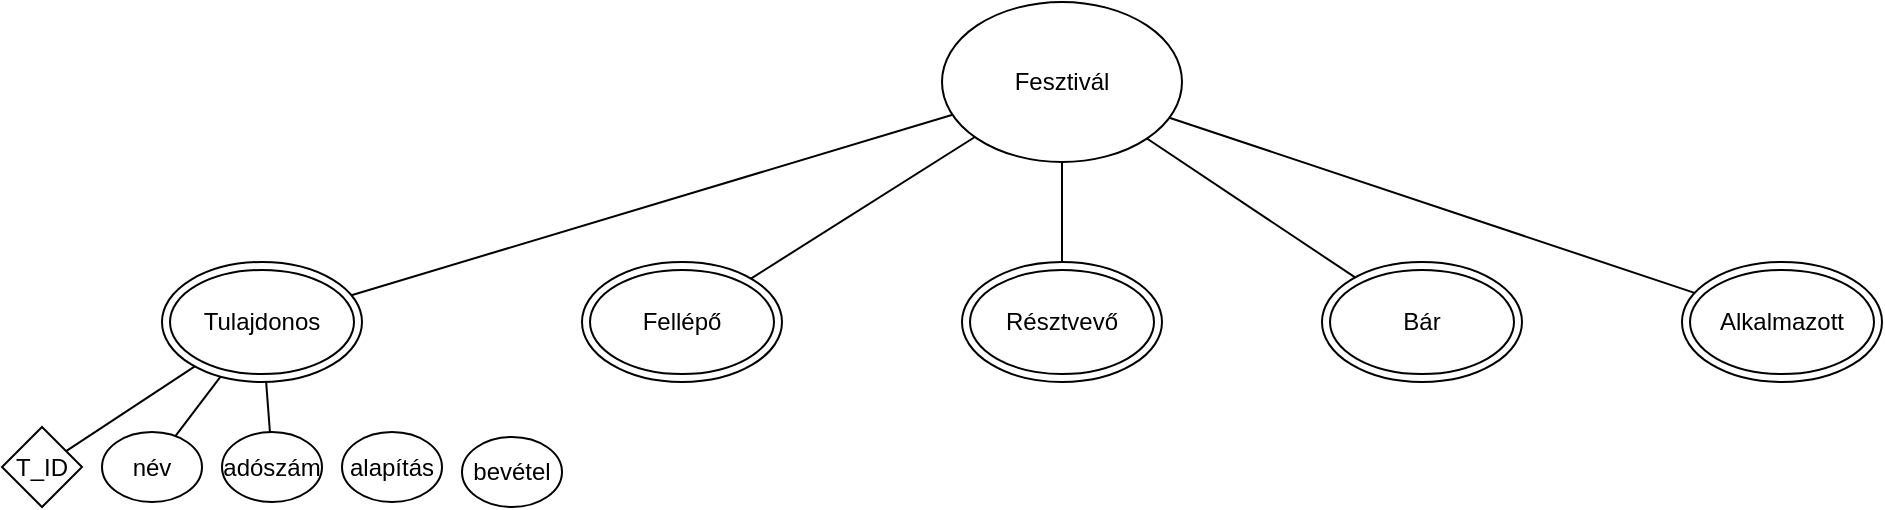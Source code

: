 <mxfile version="22.0.4" type="device">
  <diagram name="Page-1" id="h-yLGayiNAj8bD5q3iM7">
    <mxGraphModel dx="668" dy="463" grid="1" gridSize="10" guides="1" tooltips="1" connect="1" arrows="1" fold="1" page="1" pageScale="1" pageWidth="850" pageHeight="1100" math="0" shadow="0">
      <root>
        <mxCell id="0" />
        <mxCell id="1" parent="0" />
        <mxCell id="t3Z1-2oYZb_jNFtMePi--1" value="Fesztivál" style="ellipse;whiteSpace=wrap;html=1;" vertex="1" parent="1">
          <mxGeometry x="470" y="20" width="120" height="80" as="geometry" />
        </mxCell>
        <mxCell id="t3Z1-2oYZb_jNFtMePi--2" value="Résztvevő" style="ellipse;shape=doubleEllipse;whiteSpace=wrap;html=1;" vertex="1" parent="1">
          <mxGeometry x="480" y="150" width="100" height="60" as="geometry" />
        </mxCell>
        <mxCell id="t3Z1-2oYZb_jNFtMePi--3" value="Fellépő" style="ellipse;shape=doubleEllipse;whiteSpace=wrap;html=1;" vertex="1" parent="1">
          <mxGeometry x="290" y="150" width="100" height="60" as="geometry" />
        </mxCell>
        <mxCell id="t3Z1-2oYZb_jNFtMePi--4" value="Bár" style="ellipse;shape=doubleEllipse;whiteSpace=wrap;html=1;" vertex="1" parent="1">
          <mxGeometry x="660" y="150" width="100" height="60" as="geometry" />
        </mxCell>
        <mxCell id="t3Z1-2oYZb_jNFtMePi--5" value="Tulajdonos" style="ellipse;shape=doubleEllipse;whiteSpace=wrap;html=1;" vertex="1" parent="1">
          <mxGeometry x="80" y="150" width="100" height="60" as="geometry" />
        </mxCell>
        <mxCell id="t3Z1-2oYZb_jNFtMePi--6" value="Alkalmazott" style="ellipse;shape=doubleEllipse;whiteSpace=wrap;html=1;" vertex="1" parent="1">
          <mxGeometry x="840" y="150" width="100" height="60" as="geometry" />
        </mxCell>
        <mxCell id="t3Z1-2oYZb_jNFtMePi--7" value="" style="endArrow=none;html=1;rounded=0;" edge="1" parent="1" source="t3Z1-2oYZb_jNFtMePi--5" target="t3Z1-2oYZb_jNFtMePi--1">
          <mxGeometry width="50" height="50" relative="1" as="geometry">
            <mxPoint x="500" y="420" as="sourcePoint" />
            <mxPoint x="550" y="370" as="targetPoint" />
          </mxGeometry>
        </mxCell>
        <mxCell id="t3Z1-2oYZb_jNFtMePi--9" value="" style="endArrow=none;html=1;rounded=0;" edge="1" parent="1" source="t3Z1-2oYZb_jNFtMePi--3" target="t3Z1-2oYZb_jNFtMePi--1">
          <mxGeometry width="50" height="50" relative="1" as="geometry">
            <mxPoint x="500" y="420" as="sourcePoint" />
            <mxPoint x="550" y="370" as="targetPoint" />
          </mxGeometry>
        </mxCell>
        <mxCell id="t3Z1-2oYZb_jNFtMePi--10" value="" style="endArrow=none;html=1;rounded=0;" edge="1" parent="1" source="t3Z1-2oYZb_jNFtMePi--2" target="t3Z1-2oYZb_jNFtMePi--1">
          <mxGeometry width="50" height="50" relative="1" as="geometry">
            <mxPoint x="500" y="420" as="sourcePoint" />
            <mxPoint x="550" y="370" as="targetPoint" />
          </mxGeometry>
        </mxCell>
        <mxCell id="t3Z1-2oYZb_jNFtMePi--11" value="" style="endArrow=none;html=1;rounded=0;" edge="1" parent="1" source="t3Z1-2oYZb_jNFtMePi--1" target="t3Z1-2oYZb_jNFtMePi--4">
          <mxGeometry width="50" height="50" relative="1" as="geometry">
            <mxPoint x="500" y="420" as="sourcePoint" />
            <mxPoint x="550" y="370" as="targetPoint" />
          </mxGeometry>
        </mxCell>
        <mxCell id="t3Z1-2oYZb_jNFtMePi--12" value="" style="endArrow=none;html=1;rounded=0;" edge="1" parent="1" source="t3Z1-2oYZb_jNFtMePi--1" target="t3Z1-2oYZb_jNFtMePi--6">
          <mxGeometry width="50" height="50" relative="1" as="geometry">
            <mxPoint x="500" y="420" as="sourcePoint" />
            <mxPoint x="550" y="370" as="targetPoint" />
          </mxGeometry>
        </mxCell>
        <mxCell id="t3Z1-2oYZb_jNFtMePi--13" value="T_ID" style="rhombus;whiteSpace=wrap;html=1;" vertex="1" parent="1">
          <mxGeometry y="232.5" width="40" height="40" as="geometry" />
        </mxCell>
        <mxCell id="t3Z1-2oYZb_jNFtMePi--17" value="alapítás" style="ellipse;whiteSpace=wrap;html=1;" vertex="1" parent="1">
          <mxGeometry x="170" y="235" width="50" height="35" as="geometry" />
        </mxCell>
        <mxCell id="t3Z1-2oYZb_jNFtMePi--18" value="adószám" style="ellipse;whiteSpace=wrap;html=1;" vertex="1" parent="1">
          <mxGeometry x="110" y="235" width="50" height="35" as="geometry" />
        </mxCell>
        <mxCell id="t3Z1-2oYZb_jNFtMePi--19" value="név" style="ellipse;whiteSpace=wrap;html=1;" vertex="1" parent="1">
          <mxGeometry x="50" y="235" width="50" height="35" as="geometry" />
        </mxCell>
        <mxCell id="t3Z1-2oYZb_jNFtMePi--21" value="bevétel" style="ellipse;whiteSpace=wrap;html=1;" vertex="1" parent="1">
          <mxGeometry x="230" y="237.5" width="50" height="35" as="geometry" />
        </mxCell>
        <mxCell id="t3Z1-2oYZb_jNFtMePi--22" value="" style="endArrow=none;html=1;rounded=0;" edge="1" parent="1" source="t3Z1-2oYZb_jNFtMePi--5" target="t3Z1-2oYZb_jNFtMePi--13">
          <mxGeometry width="50" height="50" relative="1" as="geometry">
            <mxPoint x="290" y="340" as="sourcePoint" />
            <mxPoint x="340" y="290" as="targetPoint" />
          </mxGeometry>
        </mxCell>
        <mxCell id="t3Z1-2oYZb_jNFtMePi--23" value="" style="endArrow=none;html=1;rounded=0;" edge="1" parent="1" source="t3Z1-2oYZb_jNFtMePi--19" target="t3Z1-2oYZb_jNFtMePi--5">
          <mxGeometry width="50" height="50" relative="1" as="geometry">
            <mxPoint x="290" y="340" as="sourcePoint" />
            <mxPoint x="340" y="290" as="targetPoint" />
          </mxGeometry>
        </mxCell>
        <mxCell id="t3Z1-2oYZb_jNFtMePi--24" value="" style="endArrow=none;html=1;rounded=0;" edge="1" parent="1" source="t3Z1-2oYZb_jNFtMePi--18" target="t3Z1-2oYZb_jNFtMePi--5">
          <mxGeometry width="50" height="50" relative="1" as="geometry">
            <mxPoint x="290" y="340" as="sourcePoint" />
            <mxPoint x="340" y="290" as="targetPoint" />
          </mxGeometry>
        </mxCell>
      </root>
    </mxGraphModel>
  </diagram>
</mxfile>
